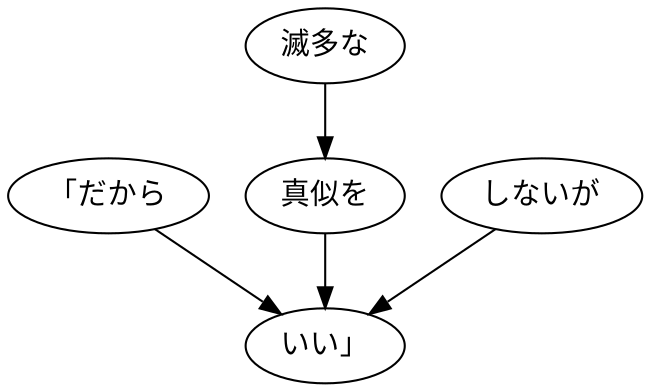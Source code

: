 digraph graph7330 {
	node0 [label="「だから"];
	node1 [label="滅多な"];
	node2 [label="真似を"];
	node3 [label="しないが"];
	node4 [label="いい」"];
	node0 -> node4;
	node1 -> node2;
	node2 -> node4;
	node3 -> node4;
}
